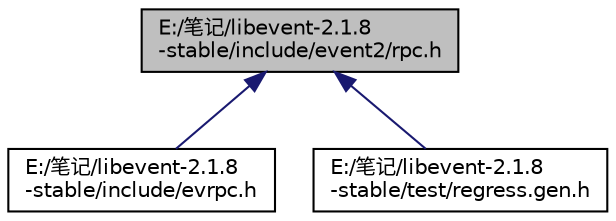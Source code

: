 digraph "E:/笔记/libevent-2.1.8-stable/include/event2/rpc.h"
{
 // LATEX_PDF_SIZE
  edge [fontname="Helvetica",fontsize="10",labelfontname="Helvetica",labelfontsize="10"];
  node [fontname="Helvetica",fontsize="10",shape=record];
  Node1 [label="E:/笔记/libevent-2.1.8\l-stable/include/event2/rpc.h",height=0.2,width=0.4,color="black", fillcolor="grey75", style="filled", fontcolor="black",tooltip=" "];
  Node1 -> Node2 [dir="back",color="midnightblue",fontsize="10",style="solid",fontname="Helvetica"];
  Node2 [label="E:/笔记/libevent-2.1.8\l-stable/include/evrpc.h",height=0.2,width=0.4,color="black", fillcolor="white", style="filled",URL="$evrpc_8h.html",tooltip=" "];
  Node1 -> Node3 [dir="back",color="midnightblue",fontsize="10",style="solid",fontname="Helvetica"];
  Node3 [label="E:/笔记/libevent-2.1.8\l-stable/test/regress.gen.h",height=0.2,width=0.4,color="black", fillcolor="white", style="filled",URL="$regress_8gen_8h_source.html",tooltip=" "];
}
